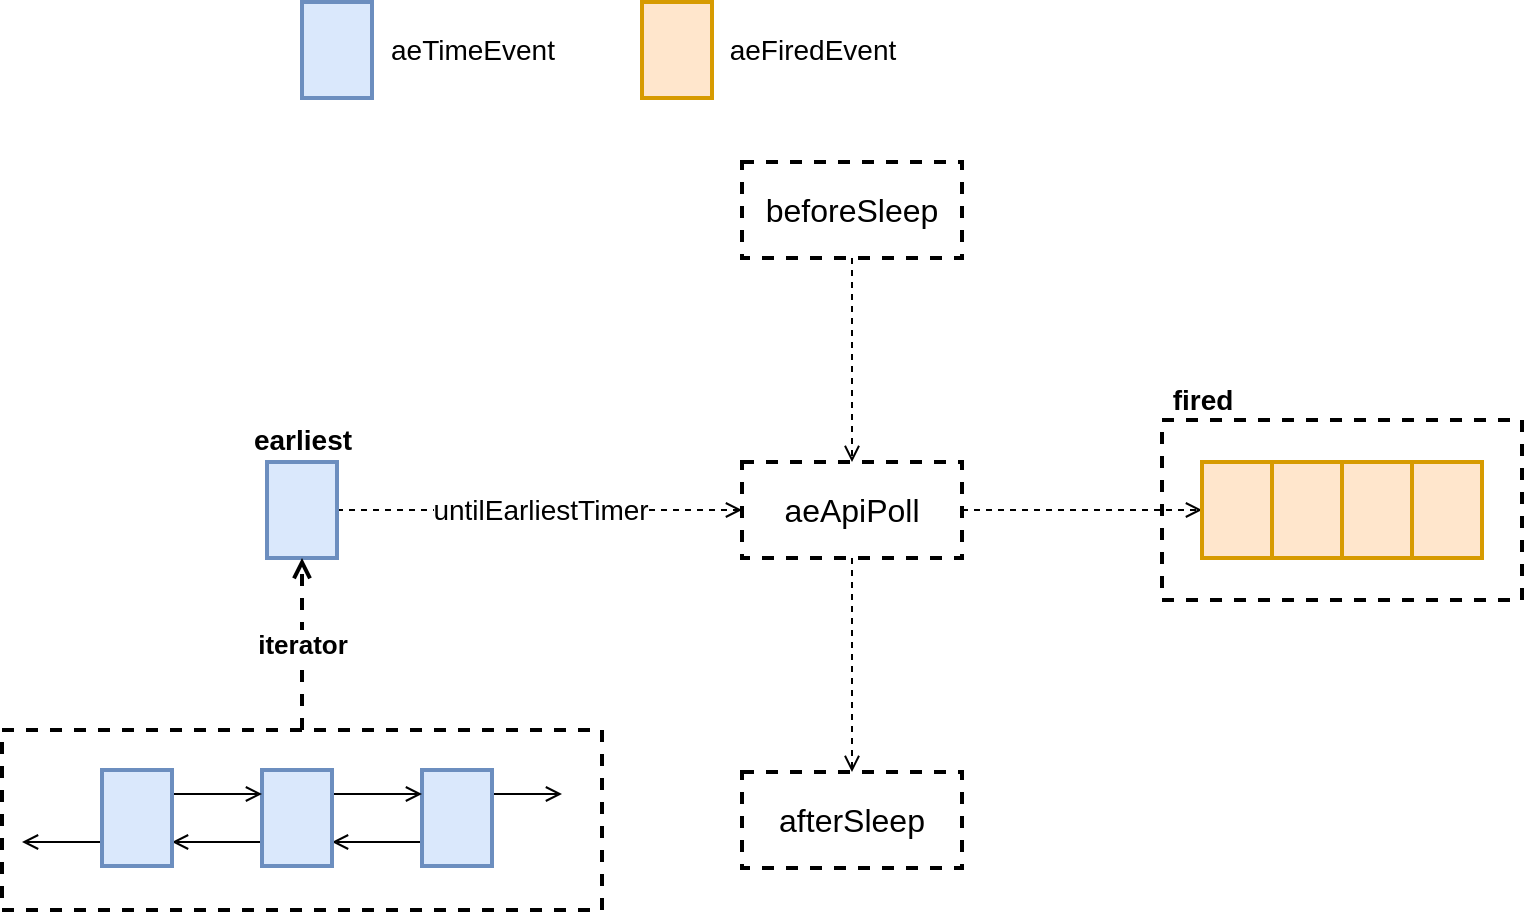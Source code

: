 <mxfile version="15.4.0" type="device" pages="4"><diagram id="fOfnnDTS7XMEo6X0e78w" name="aeProcessEvent"><mxGraphModel dx="1607" dy="1165" grid="1" gridSize="10" guides="1" tooltips="1" connect="1" arrows="1" fold="1" page="1" pageScale="1" pageWidth="827" pageHeight="1169" math="0" shadow="0"><root><mxCell id="0"/><mxCell id="1" parent="0"/><mxCell id="GAIsgHSJClcHTgPtwo8O-28" value="" style="rounded=0;whiteSpace=wrap;html=1;strokeWidth=2;fontSize=14;fillColor=none;dashed=1;" vertex="1" parent="1"><mxGeometry x="430" y="409" width="180" height="90" as="geometry"/></mxCell><mxCell id="GAIsgHSJClcHTgPtwo8O-5" style="edgeStyle=orthogonalEdgeStyle;rounded=0;orthogonalLoop=1;jettySize=auto;html=1;exitX=0.5;exitY=1;exitDx=0;exitDy=0;entryX=0.5;entryY=0;entryDx=0;entryDy=0;endArrow=open;endFill=0;dashed=1;" edge="1" parent="1" source="GAIsgHSJClcHTgPtwo8O-1" target="GAIsgHSJClcHTgPtwo8O-3"><mxGeometry relative="1" as="geometry"/></mxCell><mxCell id="GAIsgHSJClcHTgPtwo8O-1" value="beforeSleep" style="rounded=0;whiteSpace=wrap;html=1;strokeWidth=2;fontSize=16;dashed=1;" vertex="1" parent="1"><mxGeometry x="220" y="280" width="110" height="48" as="geometry"/></mxCell><mxCell id="GAIsgHSJClcHTgPtwo8O-2" value="afterSleep" style="rounded=0;whiteSpace=wrap;html=1;strokeWidth=2;fontSize=16;dashed=1;" vertex="1" parent="1"><mxGeometry x="220" y="585" width="110" height="48" as="geometry"/></mxCell><mxCell id="GAIsgHSJClcHTgPtwo8O-6" style="edgeStyle=orthogonalEdgeStyle;rounded=0;orthogonalLoop=1;jettySize=auto;html=1;exitX=0.5;exitY=1;exitDx=0;exitDy=0;entryX=0.5;entryY=0;entryDx=0;entryDy=0;endArrow=open;endFill=0;dashed=1;fontSize=16;" edge="1" parent="1" source="GAIsgHSJClcHTgPtwo8O-3" target="GAIsgHSJClcHTgPtwo8O-2"><mxGeometry relative="1" as="geometry"/></mxCell><mxCell id="GAIsgHSJClcHTgPtwo8O-23" style="edgeStyle=orthogonalEdgeStyle;rounded=0;orthogonalLoop=1;jettySize=auto;html=1;exitX=1;exitY=0.5;exitDx=0;exitDy=0;dashed=1;fontSize=14;endArrow=open;endFill=0;strokeWidth=1;" edge="1" parent="1" source="GAIsgHSJClcHTgPtwo8O-3" target="GAIsgHSJClcHTgPtwo8O-24"><mxGeometry relative="1" as="geometry"><mxPoint x="460" y="454" as="targetPoint"/></mxGeometry></mxCell><mxCell id="GAIsgHSJClcHTgPtwo8O-3" value="aeApiPoll" style="rounded=0;whiteSpace=wrap;html=1;strokeWidth=2;fontSize=16;dashed=1;" vertex="1" parent="1"><mxGeometry x="220" y="430" width="110" height="48" as="geometry"/></mxCell><mxCell id="GAIsgHSJClcHTgPtwo8O-11" style="edgeStyle=orthogonalEdgeStyle;rounded=0;orthogonalLoop=1;jettySize=auto;html=1;exitX=1;exitY=0.25;exitDx=0;exitDy=0;fontSize=16;endArrow=open;endFill=0;" edge="1" parent="1" source="GAIsgHSJClcHTgPtwo8O-7"><mxGeometry relative="1" as="geometry"><mxPoint x="130" y="596" as="targetPoint"/></mxGeometry></mxCell><mxCell id="GAIsgHSJClcHTgPtwo8O-12" style="edgeStyle=orthogonalEdgeStyle;rounded=0;orthogonalLoop=1;jettySize=auto;html=1;exitX=0;exitY=0.75;exitDx=0;exitDy=0;entryX=1;entryY=0.75;entryDx=0;entryDy=0;fontSize=16;endArrow=open;endFill=0;" edge="1" parent="1" source="GAIsgHSJClcHTgPtwo8O-7" target="GAIsgHSJClcHTgPtwo8O-8"><mxGeometry relative="1" as="geometry"/></mxCell><mxCell id="GAIsgHSJClcHTgPtwo8O-7" value="" style="rounded=0;whiteSpace=wrap;html=1;strokeWidth=2;fontSize=16;fillColor=#dae8fc;strokeColor=#6c8ebf;" vertex="1" parent="1"><mxGeometry x="60" y="584" width="35" height="48" as="geometry"/></mxCell><mxCell id="GAIsgHSJClcHTgPtwo8O-10" style="edgeStyle=orthogonalEdgeStyle;rounded=0;orthogonalLoop=1;jettySize=auto;html=1;exitX=1;exitY=0.25;exitDx=0;exitDy=0;entryX=0;entryY=0.25;entryDx=0;entryDy=0;fontSize=16;endArrow=open;endFill=0;" edge="1" parent="1" source="GAIsgHSJClcHTgPtwo8O-8" target="GAIsgHSJClcHTgPtwo8O-7"><mxGeometry relative="1" as="geometry"/></mxCell><mxCell id="GAIsgHSJClcHTgPtwo8O-13" style="edgeStyle=orthogonalEdgeStyle;rounded=0;orthogonalLoop=1;jettySize=auto;html=1;exitX=0;exitY=0.75;exitDx=0;exitDy=0;entryX=1;entryY=0.75;entryDx=0;entryDy=0;fontSize=16;endArrow=open;endFill=0;" edge="1" parent="1" source="GAIsgHSJClcHTgPtwo8O-8" target="GAIsgHSJClcHTgPtwo8O-9"><mxGeometry relative="1" as="geometry"/></mxCell><mxCell id="GAIsgHSJClcHTgPtwo8O-8" value="" style="rounded=0;whiteSpace=wrap;html=1;strokeWidth=2;fontSize=16;fillColor=#dae8fc;strokeColor=#6c8ebf;" vertex="1" parent="1"><mxGeometry x="-20" y="584" width="35" height="48" as="geometry"/></mxCell><mxCell id="GAIsgHSJClcHTgPtwo8O-14" style="edgeStyle=orthogonalEdgeStyle;rounded=0;orthogonalLoop=1;jettySize=auto;html=1;exitX=0;exitY=0.75;exitDx=0;exitDy=0;fontSize=16;endArrow=open;endFill=0;" edge="1" parent="1" source="GAIsgHSJClcHTgPtwo8O-9"><mxGeometry relative="1" as="geometry"><mxPoint x="-140" y="620" as="targetPoint"/></mxGeometry></mxCell><mxCell id="GAIsgHSJClcHTgPtwo8O-15" style="edgeStyle=orthogonalEdgeStyle;rounded=0;orthogonalLoop=1;jettySize=auto;html=1;exitX=1;exitY=0.25;exitDx=0;exitDy=0;entryX=0;entryY=0.25;entryDx=0;entryDy=0;fontSize=16;endArrow=open;endFill=0;" edge="1" parent="1" source="GAIsgHSJClcHTgPtwo8O-9" target="GAIsgHSJClcHTgPtwo8O-8"><mxGeometry relative="1" as="geometry"/></mxCell><mxCell id="GAIsgHSJClcHTgPtwo8O-9" value="" style="rounded=0;whiteSpace=wrap;html=1;strokeWidth=2;fontSize=16;fillColor=#dae8fc;strokeColor=#6c8ebf;" vertex="1" parent="1"><mxGeometry x="-100" y="584" width="35" height="48" as="geometry"/></mxCell><mxCell id="GAIsgHSJClcHTgPtwo8O-22" value="untilEarliestTimer" style="edgeStyle=orthogonalEdgeStyle;rounded=0;orthogonalLoop=1;jettySize=auto;html=1;exitX=1;exitY=0.5;exitDx=0;exitDy=0;entryX=0;entryY=0.5;entryDx=0;entryDy=0;dashed=1;fontSize=14;endArrow=open;endFill=0;strokeWidth=1;" edge="1" parent="1" source="GAIsgHSJClcHTgPtwo8O-16" target="GAIsgHSJClcHTgPtwo8O-3"><mxGeometry relative="1" as="geometry"/></mxCell><mxCell id="GAIsgHSJClcHTgPtwo8O-16" value="" style="rounded=0;whiteSpace=wrap;html=1;strokeWidth=2;fontSize=16;fillColor=#dae8fc;strokeColor=#6c8ebf;" vertex="1" parent="1"><mxGeometry x="-17.5" y="430" width="35" height="48" as="geometry"/></mxCell><mxCell id="GAIsgHSJClcHTgPtwo8O-20" value="iterator" style="edgeStyle=orthogonalEdgeStyle;rounded=0;orthogonalLoop=1;jettySize=auto;html=1;exitX=0.5;exitY=0;exitDx=0;exitDy=0;dashed=1;fontSize=13;endArrow=open;endFill=0;strokeWidth=2;fontStyle=1;entryX=0.5;entryY=1;entryDx=0;entryDy=0;" edge="1" parent="1" source="GAIsgHSJClcHTgPtwo8O-19" target="GAIsgHSJClcHTgPtwo8O-16"><mxGeometry relative="1" as="geometry"><mxPoint x="-90" y="454" as="targetPoint"/></mxGeometry></mxCell><mxCell id="GAIsgHSJClcHTgPtwo8O-19" value="" style="rounded=0;whiteSpace=wrap;html=1;strokeWidth=2;dashed=1;fontSize=16;fillColor=none;" vertex="1" parent="1"><mxGeometry x="-150" y="564" width="300" height="90" as="geometry"/></mxCell><mxCell id="GAIsgHSJClcHTgPtwo8O-21" value="earliest" style="text;html=1;align=center;verticalAlign=middle;resizable=0;points=[];autosize=1;strokeColor=none;fillColor=none;fontSize=14;fontStyle=1" vertex="1" parent="1"><mxGeometry x="-30" y="409" width="60" height="20" as="geometry"/></mxCell><mxCell id="GAIsgHSJClcHTgPtwo8O-24" value="" style="rounded=0;whiteSpace=wrap;html=1;strokeWidth=2;fontSize=14;fillColor=#ffe6cc;strokeColor=#d79b00;" vertex="1" parent="1"><mxGeometry x="450" y="430" width="35" height="48" as="geometry"/></mxCell><mxCell id="GAIsgHSJClcHTgPtwo8O-25" value="" style="rounded=0;whiteSpace=wrap;html=1;strokeWidth=2;fontSize=14;fillColor=#ffe6cc;strokeColor=#d79b00;" vertex="1" parent="1"><mxGeometry x="485" y="430" width="35" height="48" as="geometry"/></mxCell><mxCell id="GAIsgHSJClcHTgPtwo8O-26" value="" style="rounded=0;whiteSpace=wrap;html=1;strokeWidth=2;fontSize=14;fillColor=#ffe6cc;strokeColor=#d79b00;" vertex="1" parent="1"><mxGeometry x="520" y="430" width="35" height="48" as="geometry"/></mxCell><mxCell id="GAIsgHSJClcHTgPtwo8O-27" value="" style="rounded=0;whiteSpace=wrap;html=1;strokeWidth=2;fontSize=14;fillColor=#ffe6cc;strokeColor=#d79b00;" vertex="1" parent="1"><mxGeometry x="555" y="430" width="35" height="48" as="geometry"/></mxCell><mxCell id="GAIsgHSJClcHTgPtwo8O-29" value="fired" style="text;html=1;align=center;verticalAlign=middle;resizable=0;points=[];autosize=1;strokeColor=none;fillColor=none;fontSize=14;fontStyle=1" vertex="1" parent="1"><mxGeometry x="425" y="389" width="50" height="20" as="geometry"/></mxCell><mxCell id="xOOA6_AwaKHeuDmzbRKU-1" value="" style="rounded=0;whiteSpace=wrap;html=1;strokeWidth=2;fontSize=16;fillColor=#dae8fc;strokeColor=#6c8ebf;" vertex="1" parent="1"><mxGeometry y="200" width="35" height="48" as="geometry"/></mxCell><mxCell id="xOOA6_AwaKHeuDmzbRKU-2" value="aeTimeEvent" style="text;html=1;align=center;verticalAlign=middle;resizable=0;points=[];autosize=1;strokeColor=none;fillColor=none;fontSize=14;" vertex="1" parent="1"><mxGeometry x="35" y="214" width="100" height="20" as="geometry"/></mxCell><mxCell id="7MWzjwvYGKoRHh5FU-J6-1" value="" style="rounded=0;whiteSpace=wrap;html=1;strokeWidth=2;fontSize=14;fillColor=#ffe6cc;strokeColor=#d79b00;" vertex="1" parent="1"><mxGeometry x="170" y="200" width="35" height="48" as="geometry"/></mxCell><mxCell id="7MWzjwvYGKoRHh5FU-J6-2" value="aeFiredEvent" style="text;html=1;align=center;verticalAlign=middle;resizable=0;points=[];autosize=1;strokeColor=none;fillColor=none;fontSize=14;" vertex="1" parent="1"><mxGeometry x="205" y="214" width="100" height="20" as="geometry"/></mxCell></root></mxGraphModel></diagram><diagram id="497MMvdMFnMwrVFM7nfN" name="epoll"><mxGraphModel dx="1913" dy="966" grid="1" gridSize="10" guides="1" tooltips="1" connect="1" arrows="1" fold="1" page="1" pageScale="1" pageWidth="827" pageHeight="1169" math="0" shadow="0"><root><mxCell id="7dgIEWM9tkPlKNVw2E70-0"/><mxCell id="7dgIEWM9tkPlKNVw2E70-1" parent="7dgIEWM9tkPlKNVw2E70-0"/><mxCell id="z6LHBziFN88R1rYLKeMb-0" value="" style="rounded=0;whiteSpace=wrap;html=1;strokeWidth=2;fontSize=17;fillColor=none;dashed=1;" vertex="1" parent="7dgIEWM9tkPlKNVw2E70-1"><mxGeometry x="150" y="810" width="280" height="150" as="geometry"/></mxCell><mxCell id="z6LHBziFN88R1rYLKeMb-7" value="" style="rounded=0;whiteSpace=wrap;html=1;strokeWidth=2;fontSize=17;fillColor=#ffe6cc;strokeColor=#d79b00;" vertex="1" parent="7dgIEWM9tkPlKNVw2E70-1"><mxGeometry x="170" y="556" width="40" height="48" as="geometry"/></mxCell><mxCell id="z6LHBziFN88R1rYLKeMb-8" value="" style="rounded=0;whiteSpace=wrap;html=1;strokeWidth=2;fontSize=17;fillColor=#ffe6cc;strokeColor=#d79b00;" vertex="1" parent="7dgIEWM9tkPlKNVw2E70-1"><mxGeometry x="210" y="556" width="40" height="48" as="geometry"/></mxCell><mxCell id="z6LHBziFN88R1rYLKeMb-9" value="" style="rounded=0;whiteSpace=wrap;html=1;strokeWidth=2;fontSize=17;fillColor=#ffe6cc;strokeColor=#d79b00;" vertex="1" parent="7dgIEWM9tkPlKNVw2E70-1"><mxGeometry x="250" y="556" width="40" height="48" as="geometry"/></mxCell><mxCell id="z6LHBziFN88R1rYLKeMb-10" style="edgeStyle=orthogonalEdgeStyle;rounded=0;orthogonalLoop=1;jettySize=auto;html=1;exitX=0.5;exitY=0;exitDx=0;exitDy=0;entryX=0.5;entryY=1;entryDx=0;entryDy=0;endArrow=open;endFill=0;fontSize=14;dashed=1;strokeWidth=2;" edge="1" parent="7dgIEWM9tkPlKNVw2E70-1" source="z6LHBziFN88R1rYLKeMb-11" target="z6LHBziFN88R1rYLKeMb-7"><mxGeometry relative="1" as="geometry"/></mxCell><mxCell id="z6LHBziFN88R1rYLKeMb-11" value="" style="rounded=0;whiteSpace=wrap;html=1;strokeWidth=2;fontSize=17;fillColor=#f8cecc;strokeColor=#b85450;" vertex="1" parent="7dgIEWM9tkPlKNVw2E70-1"><mxGeometry x="170" y="830" width="40" height="48" as="geometry"/></mxCell><mxCell id="z6LHBziFN88R1rYLKeMb-12" style="edgeStyle=orthogonalEdgeStyle;rounded=0;orthogonalLoop=1;jettySize=auto;html=1;exitX=0.5;exitY=0;exitDx=0;exitDy=0;entryX=0.5;entryY=1;entryDx=0;entryDy=0;dashed=1;endArrow=open;endFill=0;strokeWidth=2;" edge="1" parent="7dgIEWM9tkPlKNVw2E70-1" source="z6LHBziFN88R1rYLKeMb-13" target="z6LHBziFN88R1rYLKeMb-8"><mxGeometry relative="1" as="geometry"/></mxCell><mxCell id="z6LHBziFN88R1rYLKeMb-13" value="" style="rounded=0;whiteSpace=wrap;html=1;strokeWidth=2;fontSize=17;fillColor=#f8cecc;strokeColor=#b85450;" vertex="1" parent="7dgIEWM9tkPlKNVw2E70-1"><mxGeometry x="210" y="830" width="40" height="48" as="geometry"/></mxCell><mxCell id="z6LHBziFN88R1rYLKeMb-14" style="edgeStyle=orthogonalEdgeStyle;rounded=0;orthogonalLoop=1;jettySize=auto;html=1;exitX=0.5;exitY=0;exitDx=0;exitDy=0;entryX=0.5;entryY=1;entryDx=0;entryDy=0;dashed=1;endArrow=open;endFill=0;strokeWidth=2;" edge="1" parent="7dgIEWM9tkPlKNVw2E70-1" source="z6LHBziFN88R1rYLKeMb-15" target="z6LHBziFN88R1rYLKeMb-9"><mxGeometry relative="1" as="geometry"/></mxCell><mxCell id="z6LHBziFN88R1rYLKeMb-15" value="" style="rounded=0;whiteSpace=wrap;html=1;strokeWidth=2;fontSize=17;fillColor=#f8cecc;strokeColor=#b85450;" vertex="1" parent="7dgIEWM9tkPlKNVw2E70-1"><mxGeometry x="250" y="830" width="40" height="48" as="geometry"/></mxCell><mxCell id="z6LHBziFN88R1rYLKeMb-16" value="" style="rounded=0;whiteSpace=wrap;html=1;strokeWidth=2;fontSize=17;fillColor=#f8cecc;strokeColor=#b85450;" vertex="1" parent="7dgIEWM9tkPlKNVw2E70-1"><mxGeometry x="290" y="830" width="40" height="48" as="geometry"/></mxCell><mxCell id="z6LHBziFN88R1rYLKeMb-17" value="" style="rounded=0;whiteSpace=wrap;html=1;strokeWidth=2;fontSize=17;fillColor=#f8cecc;strokeColor=#b85450;" vertex="1" parent="7dgIEWM9tkPlKNVw2E70-1"><mxGeometry x="330" y="830" width="40" height="48" as="geometry"/></mxCell><mxCell id="z6LHBziFN88R1rYLKeMb-18" value="" style="rounded=0;whiteSpace=wrap;html=1;strokeWidth=2;fontSize=17;fillColor=#f8cecc;strokeColor=#b85450;" vertex="1" parent="7dgIEWM9tkPlKNVw2E70-1"><mxGeometry x="370" y="830" width="40" height="48" as="geometry"/></mxCell><mxCell id="z6LHBziFN88R1rYLKeMb-19" value="fired" style="text;html=1;align=center;verticalAlign=middle;resizable=0;points=[];autosize=1;strokeColor=none;fontSize=12;" vertex="1" parent="7dgIEWM9tkPlKNVw2E70-1"><mxGeometry x="150" y="520" width="40" height="20" as="geometry"/></mxCell><mxCell id="z6LHBziFN88R1rYLKeMb-23" value="" style="rounded=0;whiteSpace=wrap;html=1;strokeWidth=2;fontSize=17;fillColor=#ffe6cc;strokeColor=#d79b00;" vertex="1" parent="7dgIEWM9tkPlKNVw2E70-1"><mxGeometry x="50" y="420" width="40" height="48" as="geometry"/></mxCell><mxCell id="z6LHBziFN88R1rYLKeMb-24" value="aeFiredEvent" style="text;html=1;align=center;verticalAlign=middle;resizable=0;points=[];autosize=1;strokeColor=none;fontSize=12;" vertex="1" parent="7dgIEWM9tkPlKNVw2E70-1"><mxGeometry x="90" y="434" width="90" height="20" as="geometry"/></mxCell><mxCell id="z6LHBziFN88R1rYLKeMb-25" value="" style="rounded=0;whiteSpace=wrap;html=1;strokeWidth=2;fontSize=17;fillColor=#f8cecc;strokeColor=#b85450;" vertex="1" parent="7dgIEWM9tkPlKNVw2E70-1"><mxGeometry x="200" y="420" width="40" height="48" as="geometry"/></mxCell><mxCell id="z6LHBziFN88R1rYLKeMb-26" value="epoll_event" style="text;html=1;align=center;verticalAlign=middle;resizable=0;points=[];autosize=1;strokeColor=none;fontSize=12;" vertex="1" parent="7dgIEWM9tkPlKNVw2E70-1"><mxGeometry x="240" y="434" width="80" height="20" as="geometry"/></mxCell><mxCell id="z6LHBziFN88R1rYLKeMb-27" value="aeEventState" style="text;html=1;align=center;verticalAlign=middle;resizable=0;points=[];autosize=1;strokeColor=none;fontSize=12;strokeWidth=2;" vertex="1" parent="7dgIEWM9tkPlKNVw2E70-1"><mxGeometry x="145" y="790" width="90" height="20" as="geometry"/></mxCell><mxCell id="z6LHBziFN88R1rYLKeMb-31" value="" style="rounded=0;whiteSpace=wrap;html=1;strokeWidth=2;fontSize=17;fillColor=#fff2cc;strokeColor=#d6b656;" vertex="1" parent="7dgIEWM9tkPlKNVw2E70-1"><mxGeometry x="340" y="420" width="40" height="48" as="geometry"/></mxCell><mxCell id="z6LHBziFN88R1rYLKeMb-32" value="fd" style="text;html=1;align=center;verticalAlign=middle;resizable=0;points=[];autosize=1;strokeColor=none;fontSize=12;" vertex="1" parent="7dgIEWM9tkPlKNVw2E70-1"><mxGeometry x="380" y="434" width="30" height="20" as="geometry"/></mxCell><mxCell id="z6LHBziFN88R1rYLKeMb-34" value="" style="rounded=0;whiteSpace=wrap;html=1;strokeWidth=2;fontSize=17;fillColor=none;dashed=1;" vertex="1" parent="7dgIEWM9tkPlKNVw2E70-1"><mxGeometry x="150" y="540" width="160" height="80" as="geometry"/></mxCell><mxCell id="sxvAOHpJq0Y1AmHnfcp9-5" style="edgeStyle=orthogonalEdgeStyle;rounded=0;orthogonalLoop=1;jettySize=auto;html=1;exitX=0.5;exitY=0;exitDx=0;exitDy=0;entryX=0.5;entryY=1;entryDx=0;entryDy=0;dashed=1;fontSize=14;endArrow=open;endFill=0;strokeWidth=2;" edge="1" parent="7dgIEWM9tkPlKNVw2E70-1" source="z6LHBziFN88R1rYLKeMb-36" target="sxvAOHpJq0Y1AmHnfcp9-4"><mxGeometry relative="1" as="geometry"/></mxCell><mxCell id="sxvAOHpJq0Y1AmHnfcp9-10" style="edgeStyle=orthogonalEdgeStyle;curved=1;rounded=0;orthogonalLoop=1;jettySize=auto;html=1;exitX=1;exitY=0.5;exitDx=0;exitDy=0;entryX=0;entryY=0.25;entryDx=0;entryDy=0;dashed=1;fontSize=14;endArrow=open;endFill=0;strokeWidth=2;" edge="1" parent="7dgIEWM9tkPlKNVw2E70-1" source="z6LHBziFN88R1rYLKeMb-36" target="z6LHBziFN88R1rYLKeMb-11"><mxGeometry relative="1" as="geometry"/></mxCell><mxCell id="z6LHBziFN88R1rYLKeMb-36" value="epoll_wait" style="rounded=0;whiteSpace=wrap;html=1;strokeWidth=2;fontSize=17;dashed=1;fillColor=#e1d5e7;strokeColor=#9673a6;" vertex="1" parent="7dgIEWM9tkPlKNVw2E70-1"><mxGeometry x="-30" y="720" width="130" height="48" as="geometry"/></mxCell><mxCell id="z6LHBziFN88R1rYLKeMb-37" value="" style="endArrow=none;dashed=1;html=1;dashPattern=1 3;strokeWidth=3;fontSize=12;" edge="1" parent="7dgIEWM9tkPlKNVw2E70-1"><mxGeometry width="50" height="50" relative="1" as="geometry"><mxPoint x="-55" y="680" as="sourcePoint"/><mxPoint x="840" y="680" as="targetPoint"/></mxGeometry></mxCell><mxCell id="sxvAOHpJq0Y1AmHnfcp9-8" style="edgeStyle=orthogonalEdgeStyle;rounded=0;orthogonalLoop=1;jettySize=auto;html=1;exitX=0.25;exitY=0;exitDx=0;exitDy=0;entryX=0.5;entryY=1;entryDx=0;entryDy=0;dashed=1;fontSize=14;endArrow=open;endFill=0;strokeWidth=2;curved=1;" edge="1" parent="7dgIEWM9tkPlKNVw2E70-1" source="z6LHBziFN88R1rYLKeMb-38" target="sxvAOHpJq0Y1AmHnfcp9-6"><mxGeometry relative="1" as="geometry"/></mxCell><mxCell id="sxvAOHpJq0Y1AmHnfcp9-9" style="edgeStyle=orthogonalEdgeStyle;rounded=0;orthogonalLoop=1;jettySize=auto;html=1;exitX=0.75;exitY=0;exitDx=0;exitDy=0;entryX=0.5;entryY=1;entryDx=0;entryDy=0;dashed=1;fontSize=14;endArrow=open;endFill=0;strokeWidth=2;curved=1;" edge="1" parent="7dgIEWM9tkPlKNVw2E70-1" source="z6LHBziFN88R1rYLKeMb-38" target="sxvAOHpJq0Y1AmHnfcp9-7"><mxGeometry relative="1" as="geometry"/></mxCell><mxCell id="z6LHBziFN88R1rYLKeMb-38" value="epoll_ctl" style="rounded=0;whiteSpace=wrap;html=1;strokeWidth=2;fontSize=17;dashed=1;fillColor=#e1d5e7;strokeColor=#9673a6;" vertex="1" parent="7dgIEWM9tkPlKNVw2E70-1"><mxGeometry x="610" y="720" width="130" height="48" as="geometry"/></mxCell><mxCell id="z6LHBziFN88R1rYLKeMb-39" value="" style="rounded=0;whiteSpace=wrap;html=1;strokeWidth=2;fontSize=17;fillColor=#fff2cc;strokeColor=#d6b656;" vertex="1" parent="7dgIEWM9tkPlKNVw2E70-1"><mxGeometry x="270" y="900" width="40" height="48" as="geometry"/></mxCell><mxCell id="z6LHBziFN88R1rYLKeMb-40" style="edgeStyle=orthogonalEdgeStyle;rounded=0;orthogonalLoop=1;jettySize=auto;html=1;exitX=0.5;exitY=1;exitDx=0;exitDy=0;entryX=1;entryY=0.5;entryDx=0;entryDy=0;dashed=1;fontSize=12;endArrow=open;endFill=0;" edge="1" parent="7dgIEWM9tkPlKNVw2E70-1" source="z6LHBziFN88R1rYLKeMb-41" target="z6LHBziFN88R1rYLKeMb-39"><mxGeometry relative="1" as="geometry"/></mxCell><mxCell id="sxvAOHpJq0Y1AmHnfcp9-3" style="edgeStyle=orthogonalEdgeStyle;rounded=0;orthogonalLoop=1;jettySize=auto;html=1;exitX=0.5;exitY=0;exitDx=0;exitDy=0;entryX=0.5;entryY=1;entryDx=0;entryDy=0;dashed=1;fontSize=14;endArrow=open;endFill=0;strokeWidth=2;curved=1;" edge="1" parent="7dgIEWM9tkPlKNVw2E70-1" source="z6LHBziFN88R1rYLKeMb-41" target="sxvAOHpJq0Y1AmHnfcp9-2"><mxGeometry relative="1" as="geometry"/></mxCell><mxCell id="z6LHBziFN88R1rYLKeMb-41" value="epoll_create" style="rounded=0;whiteSpace=wrap;html=1;strokeWidth=2;fontSize=17;dashed=1;fillColor=#e1d5e7;strokeColor=#9673a6;" vertex="1" parent="7dgIEWM9tkPlKNVw2E70-1"><mxGeometry x="400" y="720" width="130" height="48" as="geometry"/></mxCell><mxCell id="sxvAOHpJq0Y1AmHnfcp9-2" value="aeApiCreate" style="rounded=0;whiteSpace=wrap;html=1;strokeWidth=2;fontSize=17;dashed=1;fillColor=#e1d5e7;strokeColor=#9673a6;" vertex="1" parent="7dgIEWM9tkPlKNVw2E70-1"><mxGeometry x="340" y="561" width="130" height="48" as="geometry"/></mxCell><mxCell id="sxvAOHpJq0Y1AmHnfcp9-4" value="aeApiPoll" style="rounded=0;whiteSpace=wrap;html=1;strokeWidth=2;fontSize=17;dashed=1;fillColor=#e1d5e7;strokeColor=#9673a6;" vertex="1" parent="7dgIEWM9tkPlKNVw2E70-1"><mxGeometry x="-30" y="561" width="130" height="48" as="geometry"/></mxCell><mxCell id="sxvAOHpJq0Y1AmHnfcp9-6" value="aeApiAddEvent" style="rounded=0;whiteSpace=wrap;html=1;strokeWidth=2;fontSize=17;dashed=1;fillColor=#e1d5e7;strokeColor=#9673a6;" vertex="1" parent="7dgIEWM9tkPlKNVw2E70-1"><mxGeometry x="500" y="561" width="160" height="48" as="geometry"/></mxCell><mxCell id="sxvAOHpJq0Y1AmHnfcp9-7" value="aeApiDeleteEvent" style="rounded=0;whiteSpace=wrap;html=1;strokeWidth=2;fontSize=17;dashed=1;fillColor=#e1d5e7;strokeColor=#9673a6;" vertex="1" parent="7dgIEWM9tkPlKNVw2E70-1"><mxGeometry x="690" y="561" width="160" height="48" as="geometry"/></mxCell></root></mxGraphModel></diagram><diagram id="_2mR8gIjXL9hUN_84opv" name="firedEvent"><mxGraphModel dx="1086" dy="966" grid="1" gridSize="10" guides="1" tooltips="1" connect="1" arrows="1" fold="1" page="1" pageScale="1" pageWidth="827" pageHeight="1169" math="0" shadow="0"><root><mxCell id="gD7K-EMq7rToD_FSOEfZ-0"/><mxCell id="gD7K-EMq7rToD_FSOEfZ-1" parent="gD7K-EMq7rToD_FSOEfZ-0"/><mxCell id="gD7K-EMq7rToD_FSOEfZ-2" style="edgeStyle=orthogonalEdgeStyle;rounded=0;orthogonalLoop=1;jettySize=auto;html=1;exitX=1;exitY=0.5;exitDx=0;exitDy=0;fontSize=12;endArrow=open;endFill=0;dashed=1;entryX=0;entryY=0.5;entryDx=0;entryDy=0;" edge="1" parent="gD7K-EMq7rToD_FSOEfZ-1" source="gD7K-EMq7rToD_FSOEfZ-3" target="gD7K-EMq7rToD_FSOEfZ-26"><mxGeometry relative="1" as="geometry"><mxPoint x="580" y="410" as="targetPoint"/></mxGeometry></mxCell><mxCell id="gD7K-EMq7rToD_FSOEfZ-3" value="" style="rounded=0;whiteSpace=wrap;html=1;strokeWidth=2;fontSize=17;fillColor=none;dashed=1;" vertex="1" parent="gD7K-EMq7rToD_FSOEfZ-1"><mxGeometry x="190" y="370" width="280" height="80" as="geometry"/></mxCell><mxCell id="gD7K-EMq7rToD_FSOEfZ-4" value="" style="rounded=0;whiteSpace=wrap;html=1;strokeWidth=2;fontSize=17;fillColor=none;dashed=1;" vertex="1" parent="gD7K-EMq7rToD_FSOEfZ-1"><mxGeometry x="210" y="705" width="160" height="80" as="geometry"/></mxCell><mxCell id="gD7K-EMq7rToD_FSOEfZ-5" value="aeFileEvent" style="text;html=1;align=center;verticalAlign=middle;resizable=0;points=[];autosize=1;strokeColor=none;fontSize=12;" vertex="1" parent="gD7K-EMq7rToD_FSOEfZ-1"><mxGeometry x="235" y="294" width="80" height="20" as="geometry"/></mxCell><mxCell id="gD7K-EMq7rToD_FSOEfZ-6" value="" style="rounded=0;whiteSpace=wrap;html=1;strokeWidth=2;fontSize=17;fillColor=#e1d5e7;strokeColor=#9673a6;dashed=1;" vertex="1" parent="gD7K-EMq7rToD_FSOEfZ-1"><mxGeometry x="647.5" y="500" width="40" height="48" as="geometry"/></mxCell><mxCell id="gD7K-EMq7rToD_FSOEfZ-7" value="" style="rounded=0;whiteSpace=wrap;html=1;strokeWidth=2;fontSize=17;fillColor=#d5e8d4;strokeColor=#82b366;" vertex="1" parent="gD7K-EMq7rToD_FSOEfZ-1"><mxGeometry x="190" y="280" width="40" height="48" as="geometry"/></mxCell><mxCell id="gD7K-EMq7rToD_FSOEfZ-8" value="" style="rounded=0;whiteSpace=wrap;html=1;strokeWidth=2;fontSize=17;fillColor=#d5e8d4;strokeColor=#82b366;" vertex="1" parent="gD7K-EMq7rToD_FSOEfZ-1"><mxGeometry x="210" y="386" width="40" height="48" as="geometry"/></mxCell><mxCell id="gD7K-EMq7rToD_FSOEfZ-9" value="" style="rounded=0;whiteSpace=wrap;html=1;strokeWidth=2;fontSize=17;fillColor=#d5e8d4;strokeColor=#82b366;" vertex="1" parent="gD7K-EMq7rToD_FSOEfZ-1"><mxGeometry x="250" y="386" width="40" height="48" as="geometry"/></mxCell><mxCell id="gD7K-EMq7rToD_FSOEfZ-10" value="" style="rounded=0;whiteSpace=wrap;html=1;strokeWidth=2;fontSize=17;fillColor=#d5e8d4;strokeColor=#82b366;" vertex="1" parent="gD7K-EMq7rToD_FSOEfZ-1"><mxGeometry x="290" y="386" width="40" height="48" as="geometry"/></mxCell><mxCell id="gD7K-EMq7rToD_FSOEfZ-11" value="" style="rounded=0;whiteSpace=wrap;html=1;strokeWidth=2;fontSize=17;fillColor=#d5e8d4;strokeColor=#82b366;" vertex="1" parent="gD7K-EMq7rToD_FSOEfZ-1"><mxGeometry x="330" y="386" width="40" height="48" as="geometry"/></mxCell><mxCell id="gD7K-EMq7rToD_FSOEfZ-12" value="" style="rounded=0;whiteSpace=wrap;html=1;strokeWidth=2;fontSize=17;fillColor=#d5e8d4;strokeColor=#82b366;" vertex="1" parent="gD7K-EMq7rToD_FSOEfZ-1"><mxGeometry x="370" y="386" width="40" height="48" as="geometry"/></mxCell><mxCell id="gD7K-EMq7rToD_FSOEfZ-13" value="" style="rounded=0;whiteSpace=wrap;html=1;strokeWidth=2;fontSize=17;fillColor=#d5e8d4;strokeColor=#82b366;" vertex="1" parent="gD7K-EMq7rToD_FSOEfZ-1"><mxGeometry x="410" y="386" width="40" height="48" as="geometry"/></mxCell><mxCell id="gD7K-EMq7rToD_FSOEfZ-14" value="fd" style="edgeStyle=orthogonalEdgeStyle;rounded=0;orthogonalLoop=1;jettySize=auto;html=1;exitX=0.5;exitY=0;exitDx=0;exitDy=0;entryX=0.5;entryY=1;entryDx=0;entryDy=0;fontSize=12;endArrow=open;endFill=0;" edge="1" parent="gD7K-EMq7rToD_FSOEfZ-1" source="gD7K-EMq7rToD_FSOEfZ-18" target="gD7K-EMq7rToD_FSOEfZ-22"><mxGeometry relative="1" as="geometry"/></mxCell><mxCell id="gD7K-EMq7rToD_FSOEfZ-15" value="" style="rounded=0;whiteSpace=wrap;html=1;strokeWidth=2;fontSize=17;fillColor=#ffe6cc;strokeColor=#d79b00;" vertex="1" parent="gD7K-EMq7rToD_FSOEfZ-1"><mxGeometry x="230" y="721" width="40" height="48" as="geometry"/></mxCell><mxCell id="gD7K-EMq7rToD_FSOEfZ-16" value="" style="rounded=0;whiteSpace=wrap;html=1;strokeWidth=2;fontSize=17;fillColor=#ffe6cc;strokeColor=#d79b00;" vertex="1" parent="gD7K-EMq7rToD_FSOEfZ-1"><mxGeometry x="270" y="721" width="40" height="48" as="geometry"/></mxCell><mxCell id="gD7K-EMq7rToD_FSOEfZ-17" value="mask" style="edgeStyle=orthogonalEdgeStyle;rounded=0;orthogonalLoop=1;jettySize=auto;html=1;exitX=1;exitY=0.5;exitDx=0;exitDy=0;entryX=0;entryY=0.5;entryDx=0;entryDy=0;fontSize=12;endArrow=open;endFill=0;" edge="1" parent="gD7K-EMq7rToD_FSOEfZ-1" source="gD7K-EMq7rToD_FSOEfZ-18" target="gD7K-EMq7rToD_FSOEfZ-31"><mxGeometry relative="1" as="geometry"/></mxCell><mxCell id="gD7K-EMq7rToD_FSOEfZ-18" value="" style="rounded=0;whiteSpace=wrap;html=1;strokeWidth=2;fontSize=17;fillColor=#ffe6cc;strokeColor=#d79b00;" vertex="1" parent="gD7K-EMq7rToD_FSOEfZ-1"><mxGeometry x="310" y="721" width="40" height="48" as="geometry"/></mxCell><mxCell id="gD7K-EMq7rToD_FSOEfZ-19" value="fired" style="text;html=1;align=center;verticalAlign=middle;resizable=0;points=[];autosize=1;strokeColor=none;fontSize=12;" vertex="1" parent="gD7K-EMq7rToD_FSOEfZ-1"><mxGeometry x="210" y="685" width="40" height="20" as="geometry"/></mxCell><mxCell id="gD7K-EMq7rToD_FSOEfZ-20" value="events" style="text;html=1;align=center;verticalAlign=middle;resizable=0;points=[];autosize=1;strokeColor=none;fontSize=12;" vertex="1" parent="gD7K-EMq7rToD_FSOEfZ-1"><mxGeometry x="190" y="350" width="50" height="20" as="geometry"/></mxCell><mxCell id="gD7K-EMq7rToD_FSOEfZ-21" value="index" style="edgeStyle=orthogonalEdgeStyle;rounded=0;orthogonalLoop=1;jettySize=auto;html=1;exitX=0.5;exitY=0;exitDx=0;exitDy=0;fontSize=12;endArrow=open;endFill=0;dashed=1;entryX=0.5;entryY=1;entryDx=0;entryDy=0;" edge="1" parent="gD7K-EMq7rToD_FSOEfZ-1" source="gD7K-EMq7rToD_FSOEfZ-22" target="gD7K-EMq7rToD_FSOEfZ-3"><mxGeometry x="0.071" relative="1" as="geometry"><mxPoint as="offset"/></mxGeometry></mxCell><mxCell id="gD7K-EMq7rToD_FSOEfZ-22" value="" style="rounded=0;whiteSpace=wrap;html=1;strokeWidth=2;fontSize=17;fillColor=#fff2cc;strokeColor=#d6b656;" vertex="1" parent="gD7K-EMq7rToD_FSOEfZ-1"><mxGeometry x="310" y="548" width="40" height="48" as="geometry"/></mxCell><mxCell id="gD7K-EMq7rToD_FSOEfZ-23" value="" style="rounded=0;whiteSpace=wrap;html=1;strokeWidth=2;fontSize=17;fillColor=#e1d5e7;strokeColor=#9673a6;dashed=1;" vertex="1" parent="gD7K-EMq7rToD_FSOEfZ-1"><mxGeometry x="522.5" y="500" width="40" height="48" as="geometry"/></mxCell><mxCell id="gD7K-EMq7rToD_FSOEfZ-24" value="wfileProc" style="edgeStyle=orthogonalEdgeStyle;rounded=0;orthogonalLoop=1;jettySize=auto;html=1;exitX=1;exitY=0.75;exitDx=0;exitDy=0;entryX=0.5;entryY=0;entryDx=0;entryDy=0;fontSize=12;endArrow=open;endFill=0;" edge="1" parent="gD7K-EMq7rToD_FSOEfZ-1" source="gD7K-EMq7rToD_FSOEfZ-26" target="gD7K-EMq7rToD_FSOEfZ-6"><mxGeometry relative="1" as="geometry"/></mxCell><mxCell id="gD7K-EMq7rToD_FSOEfZ-25" value="rfileProc" style="edgeStyle=orthogonalEdgeStyle;rounded=0;orthogonalLoop=1;jettySize=auto;html=1;exitX=0;exitY=0.75;exitDx=0;exitDy=0;entryX=0.5;entryY=0;entryDx=0;entryDy=0;fontSize=12;endArrow=open;endFill=0;" edge="1" parent="gD7K-EMq7rToD_FSOEfZ-1" source="gD7K-EMq7rToD_FSOEfZ-26" target="gD7K-EMq7rToD_FSOEfZ-23"><mxGeometry relative="1" as="geometry"/></mxCell><mxCell id="gD7K-EMq7rToD_FSOEfZ-26" value="" style="rounded=0;whiteSpace=wrap;html=1;strokeWidth=2;fontSize=17;fillColor=#d5e8d4;strokeColor=#82b366;" vertex="1" parent="gD7K-EMq7rToD_FSOEfZ-1"><mxGeometry x="585" y="386" width="40" height="48" as="geometry"/></mxCell><mxCell id="gD7K-EMq7rToD_FSOEfZ-27" value="" style="rounded=0;whiteSpace=wrap;html=1;strokeWidth=2;fontSize=17;fillColor=#ffe6cc;strokeColor=#d79b00;" vertex="1" parent="gD7K-EMq7rToD_FSOEfZ-1"><mxGeometry x="360" y="280" width="40" height="48" as="geometry"/></mxCell><mxCell id="gD7K-EMq7rToD_FSOEfZ-28" value="aeFiredEvent" style="text;html=1;align=center;verticalAlign=middle;resizable=0;points=[];autosize=1;strokeColor=none;fontSize=12;" vertex="1" parent="gD7K-EMq7rToD_FSOEfZ-1"><mxGeometry x="400" y="294" width="90" height="20" as="geometry"/></mxCell><mxCell id="gD7K-EMq7rToD_FSOEfZ-29" value="&amp;amp;" style="edgeStyle=orthogonalEdgeStyle;rounded=0;orthogonalLoop=1;jettySize=auto;html=1;exitX=0;exitY=0.25;exitDx=0;exitDy=0;entryX=0.5;entryY=1;entryDx=0;entryDy=0;fontSize=12;endArrow=open;endFill=0;dashed=1;" edge="1" parent="gD7K-EMq7rToD_FSOEfZ-1" source="gD7K-EMq7rToD_FSOEfZ-31" target="gD7K-EMq7rToD_FSOEfZ-33"><mxGeometry x="0.24" relative="1" as="geometry"><mxPoint y="1" as="offset"/></mxGeometry></mxCell><mxCell id="gD7K-EMq7rToD_FSOEfZ-30" value="&amp;amp;" style="edgeStyle=orthogonalEdgeStyle;rounded=0;orthogonalLoop=1;jettySize=auto;html=1;exitX=1;exitY=0.25;exitDx=0;exitDy=0;entryX=0.5;entryY=1;entryDx=0;entryDy=0;dashed=1;fontSize=12;endArrow=open;endFill=0;" edge="1" parent="gD7K-EMq7rToD_FSOEfZ-1" source="gD7K-EMq7rToD_FSOEfZ-31" target="gD7K-EMq7rToD_FSOEfZ-35"><mxGeometry x="0.24" relative="1" as="geometry"><mxPoint y="1" as="offset"/></mxGeometry></mxCell><mxCell id="gD7K-EMq7rToD_FSOEfZ-31" value="" style="rounded=0;whiteSpace=wrap;html=1;strokeWidth=2;fontSize=17;fillColor=#f5f5f5;strokeColor=#666666;fontColor=#333333;" vertex="1" parent="gD7K-EMq7rToD_FSOEfZ-1"><mxGeometry x="585" y="720" width="40" height="48" as="geometry"/></mxCell><mxCell id="gD7K-EMq7rToD_FSOEfZ-32" style="edgeStyle=orthogonalEdgeStyle;rounded=0;orthogonalLoop=1;jettySize=auto;html=1;exitX=0.5;exitY=0;exitDx=0;exitDy=0;entryX=0.5;entryY=1;entryDx=0;entryDy=0;dashed=1;fontSize=12;endArrow=open;endFill=0;" edge="1" parent="gD7K-EMq7rToD_FSOEfZ-1" source="gD7K-EMq7rToD_FSOEfZ-33" target="gD7K-EMq7rToD_FSOEfZ-23"><mxGeometry relative="1" as="geometry"/></mxCell><mxCell id="gD7K-EMq7rToD_FSOEfZ-33" value="" style="rounded=0;whiteSpace=wrap;html=1;strokeWidth=2;fontSize=17;fillColor=#f5f5f5;strokeColor=#666666;fontColor=#333333;" vertex="1" parent="gD7K-EMq7rToD_FSOEfZ-1"><mxGeometry x="522.5" y="616" width="40" height="48" as="geometry"/></mxCell><mxCell id="gD7K-EMq7rToD_FSOEfZ-34" style="edgeStyle=orthogonalEdgeStyle;rounded=0;orthogonalLoop=1;jettySize=auto;html=1;exitX=0.5;exitY=0;exitDx=0;exitDy=0;entryX=0.5;entryY=1;entryDx=0;entryDy=0;dashed=1;fontSize=12;endArrow=open;endFill=0;" edge="1" parent="gD7K-EMq7rToD_FSOEfZ-1" source="gD7K-EMq7rToD_FSOEfZ-35" target="gD7K-EMq7rToD_FSOEfZ-6"><mxGeometry relative="1" as="geometry"/></mxCell><mxCell id="gD7K-EMq7rToD_FSOEfZ-35" value="" style="rounded=0;whiteSpace=wrap;html=1;strokeWidth=2;fontSize=17;fillColor=#f5f5f5;strokeColor=#666666;fontColor=#333333;" vertex="1" parent="gD7K-EMq7rToD_FSOEfZ-1"><mxGeometry x="647.5" y="616" width="40" height="48" as="geometry"/></mxCell><mxCell id="gD7K-EMq7rToD_FSOEfZ-36" value="AE_READABLE" style="text;html=1;align=center;verticalAlign=middle;resizable=0;points=[];autosize=1;strokeColor=none;fontSize=12;" vertex="1" parent="gD7K-EMq7rToD_FSOEfZ-1"><mxGeometry x="422.5" y="630" width="100" height="20" as="geometry"/></mxCell><mxCell id="gD7K-EMq7rToD_FSOEfZ-37" value="AE_WRITABLE" style="text;html=1;align=center;verticalAlign=middle;resizable=0;points=[];autosize=1;strokeColor=none;fontSize=12;" vertex="1" parent="gD7K-EMq7rToD_FSOEfZ-1"><mxGeometry x="687.5" y="630" width="100" height="20" as="geometry"/></mxCell></root></mxGraphModel></diagram><diagram id="j-H1DBV5ML_RdgYYinMZ" name="aeTimeEvent"><mxGraphModel dx="2062" dy="1174" grid="1" gridSize="10" guides="1" tooltips="1" connect="1" arrows="1" fold="1" page="1" pageScale="1" pageWidth="827" pageHeight="1169" math="0" shadow="0"><root><mxCell id="RyBp-ENg4cRY9tBYTnB_-0"/><mxCell id="RyBp-ENg4cRY9tBYTnB_-1" parent="RyBp-ENg4cRY9tBYTnB_-0"/><mxCell id="mxUUdHkXnLo609wBp10p-16" value="iterator" style="edgeStyle=orthogonalEdgeStyle;curved=1;rounded=0;orthogonalLoop=1;jettySize=auto;html=1;dashed=1;fontSize=15;endArrow=open;endFill=0;strokeWidth=2;fontStyle=1" edge="1" parent="RyBp-ENg4cRY9tBYTnB_-1"><mxGeometry relative="1" as="geometry"><mxPoint x="144" y="370" as="sourcePoint"/><mxPoint x="384" y="370" as="targetPoint"/><Array as="points"><mxPoint x="324" y="370"/><mxPoint x="324" y="370"/></Array><mxPoint as="offset"/></mxGeometry></mxCell><mxCell id="mxUUdHkXnLo609wBp10p-17" style="edgeStyle=orthogonalEdgeStyle;curved=1;rounded=0;orthogonalLoop=1;jettySize=auto;html=1;exitX=0.5;exitY=1;exitDx=0;exitDy=0;dashed=1;fontSize=15;endArrow=open;endFill=0;strokeWidth=2;" edge="1" parent="RyBp-ENg4cRY9tBYTnB_-1" source="mxUUdHkXnLo609wBp10p-9" target="mxUUdHkXnLo609wBp10p-15"><mxGeometry relative="1" as="geometry"/></mxCell><mxCell id="mxUUdHkXnLo609wBp10p-9" value="" style="rounded=0;whiteSpace=wrap;html=1;strokeWidth=2;dashed=1;fontSize=16;fillColor=none;shadow=0;" vertex="1" parent="RyBp-ENg4cRY9tBYTnB_-1"><mxGeometry x="114" y="390" width="300" height="90" as="geometry"/></mxCell><mxCell id="mxUUdHkXnLo609wBp10p-0" style="edgeStyle=orthogonalEdgeStyle;rounded=0;orthogonalLoop=1;jettySize=auto;html=1;exitX=1;exitY=0.25;exitDx=0;exitDy=0;fontSize=16;endArrow=open;endFill=0;" edge="1" parent="RyBp-ENg4cRY9tBYTnB_-1" source="mxUUdHkXnLo609wBp10p-2"><mxGeometry relative="1" as="geometry"><mxPoint x="394" y="422" as="targetPoint"/></mxGeometry></mxCell><mxCell id="mxUUdHkXnLo609wBp10p-1" style="edgeStyle=orthogonalEdgeStyle;rounded=0;orthogonalLoop=1;jettySize=auto;html=1;exitX=0;exitY=0.75;exitDx=0;exitDy=0;entryX=1;entryY=0.75;entryDx=0;entryDy=0;fontSize=16;endArrow=open;endFill=0;" edge="1" parent="RyBp-ENg4cRY9tBYTnB_-1" source="mxUUdHkXnLo609wBp10p-2" target="mxUUdHkXnLo609wBp10p-5"><mxGeometry relative="1" as="geometry"/></mxCell><mxCell id="mxUUdHkXnLo609wBp10p-2" value="" style="rounded=0;whiteSpace=wrap;html=1;strokeWidth=2;fontSize=16;fillColor=#dae8fc;strokeColor=#6c8ebf;" vertex="1" parent="RyBp-ENg4cRY9tBYTnB_-1"><mxGeometry x="324" y="410" width="35" height="48" as="geometry"/></mxCell><mxCell id="mxUUdHkXnLo609wBp10p-3" style="edgeStyle=orthogonalEdgeStyle;rounded=0;orthogonalLoop=1;jettySize=auto;html=1;exitX=1;exitY=0.25;exitDx=0;exitDy=0;entryX=0;entryY=0.25;entryDx=0;entryDy=0;fontSize=16;endArrow=open;endFill=0;" edge="1" parent="RyBp-ENg4cRY9tBYTnB_-1" source="mxUUdHkXnLo609wBp10p-5" target="mxUUdHkXnLo609wBp10p-2"><mxGeometry relative="1" as="geometry"/></mxCell><mxCell id="mxUUdHkXnLo609wBp10p-4" style="edgeStyle=orthogonalEdgeStyle;rounded=0;orthogonalLoop=1;jettySize=auto;html=1;exitX=0;exitY=0.75;exitDx=0;exitDy=0;entryX=1;entryY=0.75;entryDx=0;entryDy=0;fontSize=16;endArrow=open;endFill=0;" edge="1" parent="RyBp-ENg4cRY9tBYTnB_-1" source="mxUUdHkXnLo609wBp10p-5" target="mxUUdHkXnLo609wBp10p-8"><mxGeometry relative="1" as="geometry"/></mxCell><mxCell id="mxUUdHkXnLo609wBp10p-5" value="" style="rounded=0;whiteSpace=wrap;html=1;strokeWidth=2;fontSize=16;fillColor=#dae8fc;strokeColor=#6c8ebf;" vertex="1" parent="RyBp-ENg4cRY9tBYTnB_-1"><mxGeometry x="244" y="410" width="35" height="48" as="geometry"/></mxCell><mxCell id="mxUUdHkXnLo609wBp10p-6" style="edgeStyle=orthogonalEdgeStyle;rounded=0;orthogonalLoop=1;jettySize=auto;html=1;exitX=0;exitY=0.75;exitDx=0;exitDy=0;fontSize=16;endArrow=open;endFill=0;" edge="1" parent="RyBp-ENg4cRY9tBYTnB_-1" source="mxUUdHkXnLo609wBp10p-8"><mxGeometry relative="1" as="geometry"><mxPoint x="124" y="446" as="targetPoint"/></mxGeometry></mxCell><mxCell id="mxUUdHkXnLo609wBp10p-7" style="edgeStyle=orthogonalEdgeStyle;rounded=0;orthogonalLoop=1;jettySize=auto;html=1;exitX=1;exitY=0.25;exitDx=0;exitDy=0;entryX=0;entryY=0.25;entryDx=0;entryDy=0;fontSize=16;endArrow=open;endFill=0;" edge="1" parent="RyBp-ENg4cRY9tBYTnB_-1" source="mxUUdHkXnLo609wBp10p-8" target="mxUUdHkXnLo609wBp10p-5"><mxGeometry relative="1" as="geometry"/></mxCell><mxCell id="mxUUdHkXnLo609wBp10p-8" value="" style="rounded=0;whiteSpace=wrap;html=1;strokeWidth=2;fontSize=16;fillColor=#dae8fc;strokeColor=#6c8ebf;" vertex="1" parent="RyBp-ENg4cRY9tBYTnB_-1"><mxGeometry x="164" y="410" width="35" height="48" as="geometry"/></mxCell><mxCell id="mxUUdHkXnLo609wBp10p-19" value="timeProc" style="edgeStyle=orthogonalEdgeStyle;curved=1;rounded=0;orthogonalLoop=1;jettySize=auto;html=1;exitX=1;exitY=0.5;exitDx=0;exitDy=0;entryX=0;entryY=0.5;entryDx=0;entryDy=0;dashed=1;fontSize=15;endArrow=open;endFill=0;strokeWidth=2;" edge="1" parent="RyBp-ENg4cRY9tBYTnB_-1" source="mxUUdHkXnLo609wBp10p-15" target="mxUUdHkXnLo609wBp10p-18"><mxGeometry relative="1" as="geometry"/></mxCell><mxCell id="mxUUdHkXnLo609wBp10p-21" value="when" style="edgeStyle=orthogonalEdgeStyle;curved=1;rounded=0;orthogonalLoop=1;jettySize=auto;html=1;exitX=0;exitY=0.5;exitDx=0;exitDy=0;entryX=1;entryY=0.5;entryDx=0;entryDy=0;dashed=1;fontSize=15;endArrow=open;endFill=0;strokeWidth=2;" edge="1" parent="RyBp-ENg4cRY9tBYTnB_-1" source="mxUUdHkXnLo609wBp10p-15" target="mxUUdHkXnLo609wBp10p-20"><mxGeometry relative="1" as="geometry"/></mxCell><mxCell id="mxUUdHkXnLo609wBp10p-15" value="" style="rounded=0;whiteSpace=wrap;html=1;strokeWidth=2;shadow=0;fontSize=14;fillColor=#dae8fc;strokeColor=#6c8ebf;" vertex="1" parent="RyBp-ENg4cRY9tBYTnB_-1"><mxGeometry x="246.5" y="585" width="35" height="48" as="geometry"/></mxCell><mxCell id="mxUUdHkXnLo609wBp10p-32" style="edgeStyle=orthogonalEdgeStyle;curved=1;rounded=0;orthogonalLoop=1;jettySize=auto;html=1;exitX=1;exitY=0.5;exitDx=0;exitDy=0;dashed=1;fontSize=15;endArrow=open;endFill=0;strokeWidth=2;entryX=1;entryY=0.25;entryDx=0;entryDy=0;" edge="1" parent="RyBp-ENg4cRY9tBYTnB_-1" source="mxUUdHkXnLo609wBp10p-18" target="mxUUdHkXnLo609wBp10p-33"><mxGeometry relative="1" as="geometry"><mxPoint x="540" y="609" as="targetPoint"/><Array as="points"><mxPoint x="490" y="609"/><mxPoint x="490" y="817"/></Array></mxGeometry></mxCell><mxCell id="mxUUdHkXnLo609wBp10p-18" value="" style="rounded=0;whiteSpace=wrap;html=1;strokeWidth=2;shadow=0;fontSize=15;fillColor=#e1d5e7;strokeColor=#9673a6;dashed=1;" vertex="1" parent="RyBp-ENg4cRY9tBYTnB_-1"><mxGeometry x="410" y="585" width="35" height="48" as="geometry"/></mxCell><mxCell id="mxUUdHkXnLo609wBp10p-29" style="edgeStyle=orthogonalEdgeStyle;curved=1;rounded=0;orthogonalLoop=1;jettySize=auto;html=1;exitX=0.5;exitY=1;exitDx=0;exitDy=0;entryX=0;entryY=0.25;entryDx=0;entryDy=0;dashed=1;fontSize=15;endArrow=open;endFill=0;strokeWidth=2;" edge="1" parent="RyBp-ENg4cRY9tBYTnB_-1" source="mxUUdHkXnLo609wBp10p-20" target="mxUUdHkXnLo609wBp10p-27"><mxGeometry relative="1" as="geometry"/></mxCell><mxCell id="mxUUdHkXnLo609wBp10p-20" value="" style="rounded=0;whiteSpace=wrap;html=1;strokeWidth=2;shadow=0;fontSize=15;fillColor=#fff2cc;strokeColor=#d6b656;" vertex="1" parent="RyBp-ENg4cRY9tBYTnB_-1"><mxGeometry x="100" y="585" width="35" height="48" as="geometry"/></mxCell><mxCell id="mxUUdHkXnLo609wBp10p-30" style="edgeStyle=orthogonalEdgeStyle;curved=1;rounded=0;orthogonalLoop=1;jettySize=auto;html=1;exitX=0.5;exitY=0;exitDx=0;exitDy=0;entryX=0;entryY=0.75;entryDx=0;entryDy=0;dashed=1;fontSize=15;endArrow=open;endFill=0;strokeWidth=2;" edge="1" parent="RyBp-ENg4cRY9tBYTnB_-1" source="mxUUdHkXnLo609wBp10p-22" target="mxUUdHkXnLo609wBp10p-27"><mxGeometry relative="1" as="geometry"/></mxCell><mxCell id="mxUUdHkXnLo609wBp10p-38" style="edgeStyle=orthogonalEdgeStyle;curved=1;rounded=0;orthogonalLoop=1;jettySize=auto;html=1;exitX=1;exitY=0.5;exitDx=0;exitDy=0;entryX=0.5;entryY=0;entryDx=0;entryDy=0;dashed=1;fontSize=15;endArrow=open;endFill=0;strokeWidth=2;" edge="1" parent="RyBp-ENg4cRY9tBYTnB_-1" source="mxUUdHkXnLo609wBp10p-22" target="mxUUdHkXnLo609wBp10p-37"><mxGeometry relative="1" as="geometry"/></mxCell><mxCell id="mxUUdHkXnLo609wBp10p-22" value="" style="rounded=0;whiteSpace=wrap;html=1;strokeWidth=2;shadow=0;fontSize=15;fillColor=#fff2cc;strokeColor=#d6b656;" vertex="1" parent="RyBp-ENg4cRY9tBYTnB_-1"><mxGeometry x="100" y="735" width="35" height="48" as="geometry"/></mxCell><mxCell id="mxUUdHkXnLo609wBp10p-24" value="" style="edgeStyle=orthogonalEdgeStyle;curved=1;rounded=0;orthogonalLoop=1;jettySize=auto;html=1;dashed=1;fontSize=15;endArrow=open;endFill=0;strokeWidth=2;" edge="1" parent="RyBp-ENg4cRY9tBYTnB_-1" source="mxUUdHkXnLo609wBp10p-23" target="mxUUdHkXnLo609wBp10p-22"><mxGeometry relative="1" as="geometry"/></mxCell><mxCell id="mxUUdHkXnLo609wBp10p-23" value="now" style="text;html=1;align=center;verticalAlign=middle;resizable=0;points=[];autosize=1;fontSize=15;fontStyle=1" vertex="1" parent="RyBp-ENg4cRY9tBYTnB_-1"><mxGeometry x="92.5" y="825" width="50" height="20" as="geometry"/></mxCell><mxCell id="mxUUdHkXnLo609wBp10p-28" style="edgeStyle=orthogonalEdgeStyle;curved=1;rounded=0;orthogonalLoop=1;jettySize=auto;html=1;exitX=1;exitY=0.5;exitDx=0;exitDy=0;entryX=0.5;entryY=1;entryDx=0;entryDy=0;dashed=1;fontSize=15;endArrow=open;endFill=0;strokeWidth=2;" edge="1" parent="RyBp-ENg4cRY9tBYTnB_-1" source="mxUUdHkXnLo609wBp10p-27" target="mxUUdHkXnLo609wBp10p-18"><mxGeometry relative="1" as="geometry"/></mxCell><mxCell id="mxUUdHkXnLo609wBp10p-27" value="&amp;lt;=" style="rounded=0;whiteSpace=wrap;html=1;strokeWidth=2;shadow=0;fontSize=15;fillColor=#f5f5f5;strokeColor=#666666;fontColor=#333333;" vertex="1" parent="RyBp-ENg4cRY9tBYTnB_-1"><mxGeometry x="246.5" y="665" width="35" height="48" as="geometry"/></mxCell><mxCell id="mxUUdHkXnLo609wBp10p-31" value="when &amp;lt;= now" style="text;html=1;align=center;verticalAlign=middle;resizable=0;points=[];autosize=1;strokeColor=none;fillColor=none;fontSize=15;fontStyle=1" vertex="1" parent="RyBp-ENg4cRY9tBYTnB_-1"><mxGeometry x="209" y="715" width="110" height="20" as="geometry"/></mxCell><mxCell id="mxUUdHkXnLo609wBp10p-48" style="edgeStyle=orthogonalEdgeStyle;curved=1;rounded=0;orthogonalLoop=1;jettySize=auto;html=1;exitX=0;exitY=0.5;exitDx=0;exitDy=0;entryX=1;entryY=0.5;entryDx=0;entryDy=0;dashed=1;fontSize=15;endArrow=open;endFill=0;strokeWidth=2;" edge="1" parent="RyBp-ENg4cRY9tBYTnB_-1" source="mxUUdHkXnLo609wBp10p-33" target="mxUUdHkXnLo609wBp10p-37"><mxGeometry relative="1" as="geometry"/></mxCell><mxCell id="mxUUdHkXnLo609wBp10p-58" value="is" style="edgeStyle=orthogonalEdgeStyle;curved=1;rounded=0;orthogonalLoop=1;jettySize=auto;html=1;exitX=1;exitY=0.5;exitDx=0;exitDy=0;dashed=1;fontSize=15;endArrow=open;endFill=0;strokeWidth=2;entryX=0;entryY=0.5;entryDx=0;entryDy=0;fontStyle=1" edge="1" parent="RyBp-ENg4cRY9tBYTnB_-1" source="mxUUdHkXnLo609wBp10p-33" target="mxUUdHkXnLo609wBp10p-60"><mxGeometry relative="1" as="geometry"><mxPoint x="560" y="829" as="targetPoint"/></mxGeometry></mxCell><mxCell id="mxUUdHkXnLo609wBp10p-33" value="int" style="rounded=0;whiteSpace=wrap;html=1;strokeWidth=2;shadow=0;fontSize=15;" vertex="1" parent="RyBp-ENg4cRY9tBYTnB_-1"><mxGeometry x="406" y="805" width="35" height="48" as="geometry"/></mxCell><mxCell id="mxUUdHkXnLo609wBp10p-42" style="edgeStyle=orthogonalEdgeStyle;curved=1;rounded=0;orthogonalLoop=1;jettySize=auto;html=1;exitX=0;exitY=0.5;exitDx=0;exitDy=0;entryX=0;entryY=0.5;entryDx=0;entryDy=0;dashed=1;fontSize=15;endArrow=open;endFill=0;strokeWidth=2;" edge="1" parent="RyBp-ENg4cRY9tBYTnB_-1" source="mxUUdHkXnLo609wBp10p-36" target="mxUUdHkXnLo609wBp10p-20"><mxGeometry relative="1" as="geometry"><Array as="points"><mxPoint x="20" y="899"/><mxPoint x="20" y="609"/></Array></mxGeometry></mxCell><mxCell id="mxUUdHkXnLo609wBp10p-36" value="" style="rounded=0;whiteSpace=wrap;html=1;strokeWidth=2;shadow=0;fontSize=15;fillColor=#fff2cc;strokeColor=#d6b656;" vertex="1" parent="RyBp-ENg4cRY9tBYTnB_-1"><mxGeometry x="100" y="875" width="35" height="48" as="geometry"/></mxCell><mxCell id="mxUUdHkXnLo609wBp10p-46" style="edgeStyle=orthogonalEdgeStyle;curved=1;rounded=0;orthogonalLoop=1;jettySize=auto;html=1;exitX=0.5;exitY=1;exitDx=0;exitDy=0;entryX=1;entryY=0.5;entryDx=0;entryDy=0;dashed=1;fontSize=15;endArrow=open;endFill=0;strokeWidth=2;" edge="1" parent="RyBp-ENg4cRY9tBYTnB_-1" source="mxUUdHkXnLo609wBp10p-37" target="mxUUdHkXnLo609wBp10p-36"><mxGeometry relative="1" as="geometry"/></mxCell><mxCell id="mxUUdHkXnLo609wBp10p-37" value="+" style="rounded=0;whiteSpace=wrap;html=1;strokeWidth=2;shadow=0;fontSize=17;fillColor=#f5f5f5;strokeColor=#666666;fontColor=#333333;" vertex="1" parent="RyBp-ENg4cRY9tBYTnB_-1"><mxGeometry x="246.5" y="805" width="35" height="48" as="geometry"/></mxCell><mxCell id="mxUUdHkXnLo609wBp10p-40" value="now + retval * 1000" style="text;html=1;align=center;verticalAlign=middle;resizable=0;points=[];autosize=1;strokeColor=none;fillColor=none;fontSize=15;fontStyle=1" vertex="1" parent="RyBp-ENg4cRY9tBYTnB_-1"><mxGeometry x="196.5" y="903" width="150" height="20" as="geometry"/></mxCell><mxCell id="mxUUdHkXnLo609wBp10p-51" value="" style="rounded=0;whiteSpace=wrap;html=1;strokeWidth=2;shadow=0;fontSize=15;fillColor=#fff2cc;strokeColor=#d6b656;" vertex="1" parent="RyBp-ENg4cRY9tBYTnB_-1"><mxGeometry x="180" y="250" width="35" height="48" as="geometry"/></mxCell><mxCell id="mxUUdHkXnLo609wBp10p-52" value="monotime" style="text;html=1;align=center;verticalAlign=middle;resizable=0;points=[];autosize=1;strokeColor=none;fillColor=none;fontSize=15;" vertex="1" parent="RyBp-ENg4cRY9tBYTnB_-1"><mxGeometry x="215" y="264" width="80" height="20" as="geometry"/></mxCell><mxCell id="mxUUdHkXnLo609wBp10p-53" value="" style="rounded=0;whiteSpace=wrap;html=1;strokeWidth=2;fontSize=16;fillColor=#dae8fc;strokeColor=#6c8ebf;" vertex="1" parent="RyBp-ENg4cRY9tBYTnB_-1"><mxGeometry x="311.5" y="250" width="35" height="48" as="geometry"/></mxCell><mxCell id="mxUUdHkXnLo609wBp10p-54" value="aeTimeEvent" style="text;html=1;align=center;verticalAlign=middle;resizable=0;points=[];autosize=1;strokeColor=none;fillColor=none;fontSize=15;" vertex="1" parent="RyBp-ENg4cRY9tBYTnB_-1"><mxGeometry x="346.5" y="264" width="100" height="20" as="geometry"/></mxCell><mxCell id="mxUUdHkXnLo609wBp10p-59" value="retval" style="text;html=1;align=center;verticalAlign=middle;resizable=0;points=[];autosize=1;strokeColor=none;fillColor=none;fontSize=15;" vertex="1" parent="RyBp-ENg4cRY9tBYTnB_-1"><mxGeometry x="398.5" y="783" width="50" height="20" as="geometry"/></mxCell><mxCell id="mxUUdHkXnLo609wBp10p-61" value="AE_DELETE_EVENT_ID" style="edgeStyle=orthogonalEdgeStyle;curved=1;rounded=0;orthogonalLoop=1;jettySize=auto;html=1;exitX=0.5;exitY=0;exitDx=0;exitDy=0;entryX=0.75;entryY=0;entryDx=0;entryDy=0;dashed=1;fontSize=15;endArrow=open;endFill=0;strokeWidth=2;fontStyle=1" edge="1" parent="RyBp-ENg4cRY9tBYTnB_-1" source="mxUUdHkXnLo609wBp10p-60" target="mxUUdHkXnLo609wBp10p-15"><mxGeometry x="-0.053" y="5" relative="1" as="geometry"><mxPoint as="offset"/></mxGeometry></mxCell><mxCell id="mxUUdHkXnLo609wBp10p-60" value="-1" style="rounded=0;whiteSpace=wrap;html=1;strokeWidth=2;shadow=0;fontSize=15;fillColor=#f5f5f5;strokeColor=#666666;fontColor=#333333;" vertex="1" parent="RyBp-ENg4cRY9tBYTnB_-1"><mxGeometry x="560" y="805" width="35" height="48" as="geometry"/></mxCell></root></mxGraphModel></diagram></mxfile>